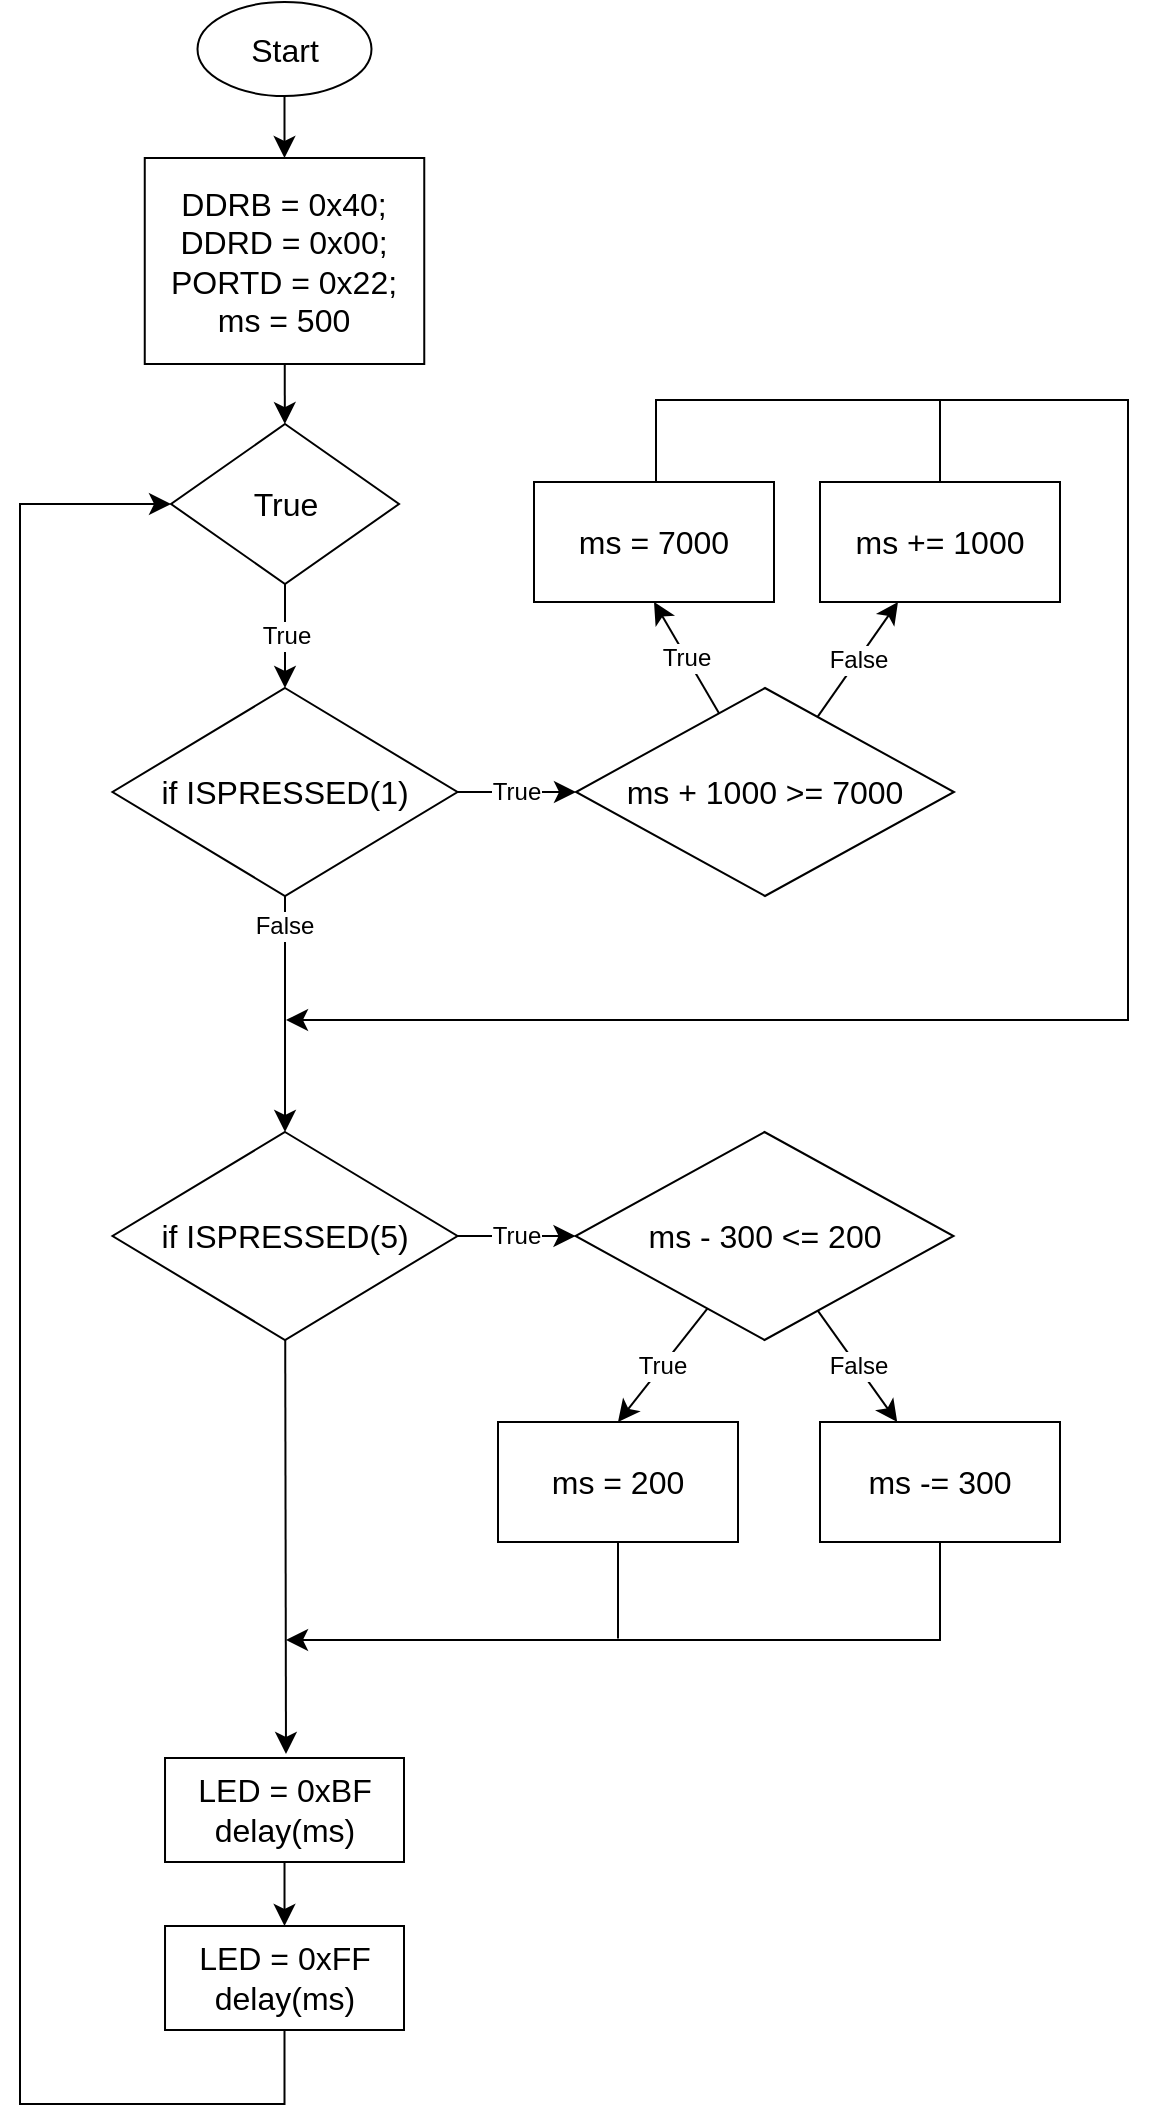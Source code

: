 <mxfile version="21.0.8" type="device"><diagram name="Страница 1" id="ZOUB_xsdiStmBbbP_YvI"><mxGraphModel dx="628" dy="881" grid="0" gridSize="10" guides="1" tooltips="1" connect="1" arrows="1" fold="1" page="1" pageScale="1" pageWidth="827" pageHeight="1169" math="0" shadow="0"><root><mxCell id="0"/><mxCell id="1" parent="0"/><mxCell id="8NLYMOj9DrMWLIxE4edM-4" style="edgeStyle=none;curved=1;rounded=0;orthogonalLoop=1;jettySize=auto;html=1;fontSize=12;startSize=8;endSize=8;" parent="1" source="8NLYMOj9DrMWLIxE4edM-1" target="8NLYMOj9DrMWLIxE4edM-3" edge="1"><mxGeometry relative="1" as="geometry"/></mxCell><mxCell id="8NLYMOj9DrMWLIxE4edM-1" value="Start" style="ellipse;whiteSpace=wrap;html=1;fontSize=16;rounded=0;" parent="1" vertex="1"><mxGeometry x="218.75" y="48" width="87" height="47" as="geometry"/></mxCell><mxCell id="8NLYMOj9DrMWLIxE4edM-7" value="" style="edgeStyle=none;curved=1;rounded=0;orthogonalLoop=1;jettySize=auto;html=1;fontSize=12;startSize=8;endSize=8;" parent="1" source="8NLYMOj9DrMWLIxE4edM-3" target="8NLYMOj9DrMWLIxE4edM-5" edge="1"><mxGeometry relative="1" as="geometry"/></mxCell><mxCell id="8NLYMOj9DrMWLIxE4edM-3" value="&lt;div&gt;&lt;div style=&quot;border-color: var(--border-color);&quot;&gt;DDRB = 0x40;&lt;/div&gt;&lt;div style=&quot;border-color: var(--border-color);&quot;&gt;DDRD = 0x00;&lt;/div&gt;&lt;div style=&quot;border-color: var(--border-color);&quot;&gt;PORTD = 0x22;&lt;/div&gt;&lt;/div&gt;&lt;div style=&quot;border-color: var(--border-color);&quot;&gt;ms = 500&lt;br&gt;&lt;/div&gt;" style="rounded=0;whiteSpace=wrap;html=1;fontSize=16;" parent="1" vertex="1"><mxGeometry x="192.38" y="126" width="139.75" height="103" as="geometry"/></mxCell><mxCell id="8NLYMOj9DrMWLIxE4edM-10" value="True" style="edgeStyle=none;curved=1;rounded=0;orthogonalLoop=1;jettySize=auto;html=1;exitX=0.5;exitY=1;exitDx=0;exitDy=0;entryX=0.5;entryY=0;entryDx=0;entryDy=0;fontSize=12;startSize=8;endSize=8;" parent="1" source="8NLYMOj9DrMWLIxE4edM-5" target="8NLYMOj9DrMWLIxE4edM-9" edge="1"><mxGeometry relative="1" as="geometry"/></mxCell><mxCell id="8NLYMOj9DrMWLIxE4edM-5" value="True" style="rhombus;whiteSpace=wrap;html=1;fontSize=16;rounded=0;" parent="1" vertex="1"><mxGeometry x="205.51" y="259" width="114" height="80" as="geometry"/></mxCell><mxCell id="8NLYMOj9DrMWLIxE4edM-37" style="edgeStyle=none;curved=1;rounded=0;orthogonalLoop=1;jettySize=auto;html=1;fontSize=12;startSize=8;endSize=8;" parent="1" source="8NLYMOj9DrMWLIxE4edM-8" edge="1"><mxGeometry relative="1" as="geometry"><mxPoint x="263" y="924" as="targetPoint"/></mxGeometry></mxCell><mxCell id="8NLYMOj9DrMWLIxE4edM-8" value="if ISPRESSED(5)" style="rhombus;whiteSpace=wrap;html=1;fontSize=16;rounded=0;" parent="1" vertex="1"><mxGeometry x="176.26" y="613" width="172.5" height="104" as="geometry"/></mxCell><mxCell id="8NLYMOj9DrMWLIxE4edM-11" value="False" style="edgeStyle=none;curved=1;rounded=0;orthogonalLoop=1;jettySize=auto;html=1;exitX=0.5;exitY=1;exitDx=0;exitDy=0;entryX=0.5;entryY=0;entryDx=0;entryDy=0;fontSize=12;startSize=8;endSize=8;" parent="1" source="8NLYMOj9DrMWLIxE4edM-9" target="8NLYMOj9DrMWLIxE4edM-8" edge="1"><mxGeometry x="-0.746" y="-1" relative="1" as="geometry"><mxPoint as="offset"/></mxGeometry></mxCell><mxCell id="8NLYMOj9DrMWLIxE4edM-24" value="True" style="edgeStyle=none;curved=1;rounded=0;orthogonalLoop=1;jettySize=auto;html=1;entryX=0;entryY=0.5;entryDx=0;entryDy=0;fontSize=12;startSize=8;endSize=8;" parent="1" source="8NLYMOj9DrMWLIxE4edM-9" target="8NLYMOj9DrMWLIxE4edM-14" edge="1"><mxGeometry relative="1" as="geometry"/></mxCell><mxCell id="8NLYMOj9DrMWLIxE4edM-9" value="if ISPRESSED(1)" style="rhombus;whiteSpace=wrap;html=1;fontSize=16;rounded=0;" parent="1" vertex="1"><mxGeometry x="176.25" y="391" width="172.5" height="104" as="geometry"/></mxCell><mxCell id="8NLYMOj9DrMWLIxE4edM-16" value="True" style="edgeStyle=none;curved=1;rounded=0;orthogonalLoop=1;jettySize=auto;html=1;entryX=0.5;entryY=1;entryDx=0;entryDy=0;fontSize=12;startSize=8;endSize=8;" parent="1" source="8NLYMOj9DrMWLIxE4edM-14" target="8NLYMOj9DrMWLIxE4edM-15" edge="1"><mxGeometry relative="1" as="geometry"/></mxCell><mxCell id="8NLYMOj9DrMWLIxE4edM-18" value="False" style="edgeStyle=none;curved=1;rounded=0;orthogonalLoop=1;jettySize=auto;html=1;fontSize=12;startSize=8;endSize=8;" parent="1" source="8NLYMOj9DrMWLIxE4edM-14" target="8NLYMOj9DrMWLIxE4edM-17" edge="1"><mxGeometry relative="1" as="geometry"/></mxCell><mxCell id="8NLYMOj9DrMWLIxE4edM-14" value="ms + 1000 &amp;gt;= 7000" style="rhombus;whiteSpace=wrap;html=1;fontSize=16;rounded=0;" parent="1" vertex="1"><mxGeometry x="408" y="391" width="189" height="104" as="geometry"/></mxCell><mxCell id="8NLYMOj9DrMWLIxE4edM-19" style="edgeStyle=orthogonalEdgeStyle;rounded=0;orthogonalLoop=1;jettySize=auto;html=1;fontSize=12;startSize=8;endSize=8;endArrow=classic;endFill=1;" parent="1" source="8NLYMOj9DrMWLIxE4edM-15" edge="1"><mxGeometry relative="1" as="geometry"><mxPoint x="263" y="557" as="targetPoint"/><Array as="points"><mxPoint x="448" y="247"/><mxPoint x="684" y="247"/><mxPoint x="684" y="557"/><mxPoint x="312" y="557"/></Array></mxGeometry></mxCell><mxCell id="8NLYMOj9DrMWLIxE4edM-15" value="ms = 7000" style="rounded=0;whiteSpace=wrap;html=1;fontSize=16;" parent="1" vertex="1"><mxGeometry x="387" y="288" width="120" height="60" as="geometry"/></mxCell><mxCell id="8NLYMOj9DrMWLIxE4edM-26" style="edgeStyle=none;curved=1;rounded=0;orthogonalLoop=1;jettySize=auto;html=1;fontSize=12;startSize=8;endSize=8;endArrow=none;endFill=0;" parent="1" source="8NLYMOj9DrMWLIxE4edM-17" edge="1"><mxGeometry relative="1" as="geometry"><mxPoint x="590" y="247" as="targetPoint"/></mxGeometry></mxCell><mxCell id="8NLYMOj9DrMWLIxE4edM-17" value="ms += 1000" style="rounded=0;whiteSpace=wrap;html=1;fontSize=16;" parent="1" vertex="1"><mxGeometry x="530" y="288" width="120" height="60" as="geometry"/></mxCell><mxCell id="8NLYMOj9DrMWLIxE4edM-30" value="True" style="edgeStyle=none;curved=1;rounded=0;orthogonalLoop=1;jettySize=auto;html=1;entryX=0;entryY=0.5;entryDx=0;entryDy=0;fontSize=12;startSize=8;endSize=8;" parent="1" target="8NLYMOj9DrMWLIxE4edM-33" edge="1"><mxGeometry relative="1" as="geometry"><mxPoint x="348.75" y="665" as="sourcePoint"/></mxGeometry></mxCell><mxCell id="8NLYMOj9DrMWLIxE4edM-31" value="True" style="edgeStyle=none;curved=1;rounded=0;orthogonalLoop=1;jettySize=auto;html=1;entryX=0.5;entryY=0;entryDx=0;entryDy=0;fontSize=12;startSize=8;endSize=8;" parent="1" source="8NLYMOj9DrMWLIxE4edM-33" target="8NLYMOj9DrMWLIxE4edM-34" edge="1"><mxGeometry x="0.014" relative="1" as="geometry"><mxPoint as="offset"/></mxGeometry></mxCell><mxCell id="8NLYMOj9DrMWLIxE4edM-32" value="False" style="edgeStyle=none;curved=1;rounded=0;orthogonalLoop=1;jettySize=auto;html=1;fontSize=12;startSize=8;endSize=8;" parent="1" source="8NLYMOj9DrMWLIxE4edM-33" target="8NLYMOj9DrMWLIxE4edM-36" edge="1"><mxGeometry relative="1" as="geometry"/></mxCell><mxCell id="8NLYMOj9DrMWLIxE4edM-33" value="ms - 300 &amp;lt;= 200" style="rhombus;whiteSpace=wrap;html=1;fontSize=16;rounded=0;" parent="1" vertex="1"><mxGeometry x="407.75" y="613" width="189" height="104" as="geometry"/></mxCell><mxCell id="8NLYMOj9DrMWLIxE4edM-39" style="edgeStyle=none;curved=1;rounded=0;orthogonalLoop=1;jettySize=auto;html=1;fontSize=12;startSize=8;endSize=8;endArrow=none;endFill=0;" parent="1" source="8NLYMOj9DrMWLIxE4edM-34" edge="1"><mxGeometry relative="1" as="geometry"><mxPoint x="429" y="866.241" as="targetPoint"/></mxGeometry></mxCell><mxCell id="8NLYMOj9DrMWLIxE4edM-34" value="ms = 200" style="rounded=0;whiteSpace=wrap;html=1;fontSize=16;" parent="1" vertex="1"><mxGeometry x="369" y="758" width="120" height="60" as="geometry"/></mxCell><mxCell id="8NLYMOj9DrMWLIxE4edM-38" style="edgeStyle=orthogonalEdgeStyle;rounded=0;orthogonalLoop=1;jettySize=auto;html=1;fontSize=12;startSize=8;endSize=8;" parent="1" source="8NLYMOj9DrMWLIxE4edM-36" edge="1"><mxGeometry relative="1" as="geometry"><mxPoint x="263" y="867" as="targetPoint"/><Array as="points"><mxPoint x="590" y="867"/></Array></mxGeometry></mxCell><mxCell id="8NLYMOj9DrMWLIxE4edM-36" value="ms -= 300" style="rounded=0;whiteSpace=wrap;html=1;fontSize=16;" parent="1" vertex="1"><mxGeometry x="530" y="758" width="120" height="60" as="geometry"/></mxCell><mxCell id="8NLYMOj9DrMWLIxE4edM-45" style="edgeStyle=none;curved=1;rounded=0;orthogonalLoop=1;jettySize=auto;html=1;entryX=0.5;entryY=0;entryDx=0;entryDy=0;fontSize=12;startSize=8;endSize=8;" parent="1" source="8NLYMOj9DrMWLIxE4edM-43" target="8NLYMOj9DrMWLIxE4edM-44" edge="1"><mxGeometry relative="1" as="geometry"/></mxCell><mxCell id="8NLYMOj9DrMWLIxE4edM-43" value="LED = 0xBF&lt;br&gt;delay(ms)" style="rounded=0;whiteSpace=wrap;html=1;fontSize=16;" parent="1" vertex="1"><mxGeometry x="202.51" y="926" width="119.49" height="52" as="geometry"/></mxCell><mxCell id="8NLYMOj9DrMWLIxE4edM-46" style="edgeStyle=orthogonalEdgeStyle;rounded=0;orthogonalLoop=1;jettySize=auto;html=1;fontSize=12;startSize=8;endSize=8;entryX=0;entryY=0.5;entryDx=0;entryDy=0;" parent="1" source="8NLYMOj9DrMWLIxE4edM-44" target="8NLYMOj9DrMWLIxE4edM-5" edge="1"><mxGeometry relative="1" as="geometry"><mxPoint x="215" y="1229" as="targetPoint"/><Array as="points"><mxPoint x="262" y="1099"/><mxPoint x="130" y="1099"/><mxPoint x="130" y="299"/></Array></mxGeometry></mxCell><mxCell id="8NLYMOj9DrMWLIxE4edM-44" value="LED = 0xFF&lt;br&gt;delay(ms)" style="rounded=0;whiteSpace=wrap;html=1;fontSize=16;" parent="1" vertex="1"><mxGeometry x="202.51" y="1010" width="119.49" height="52" as="geometry"/></mxCell></root></mxGraphModel></diagram></mxfile>